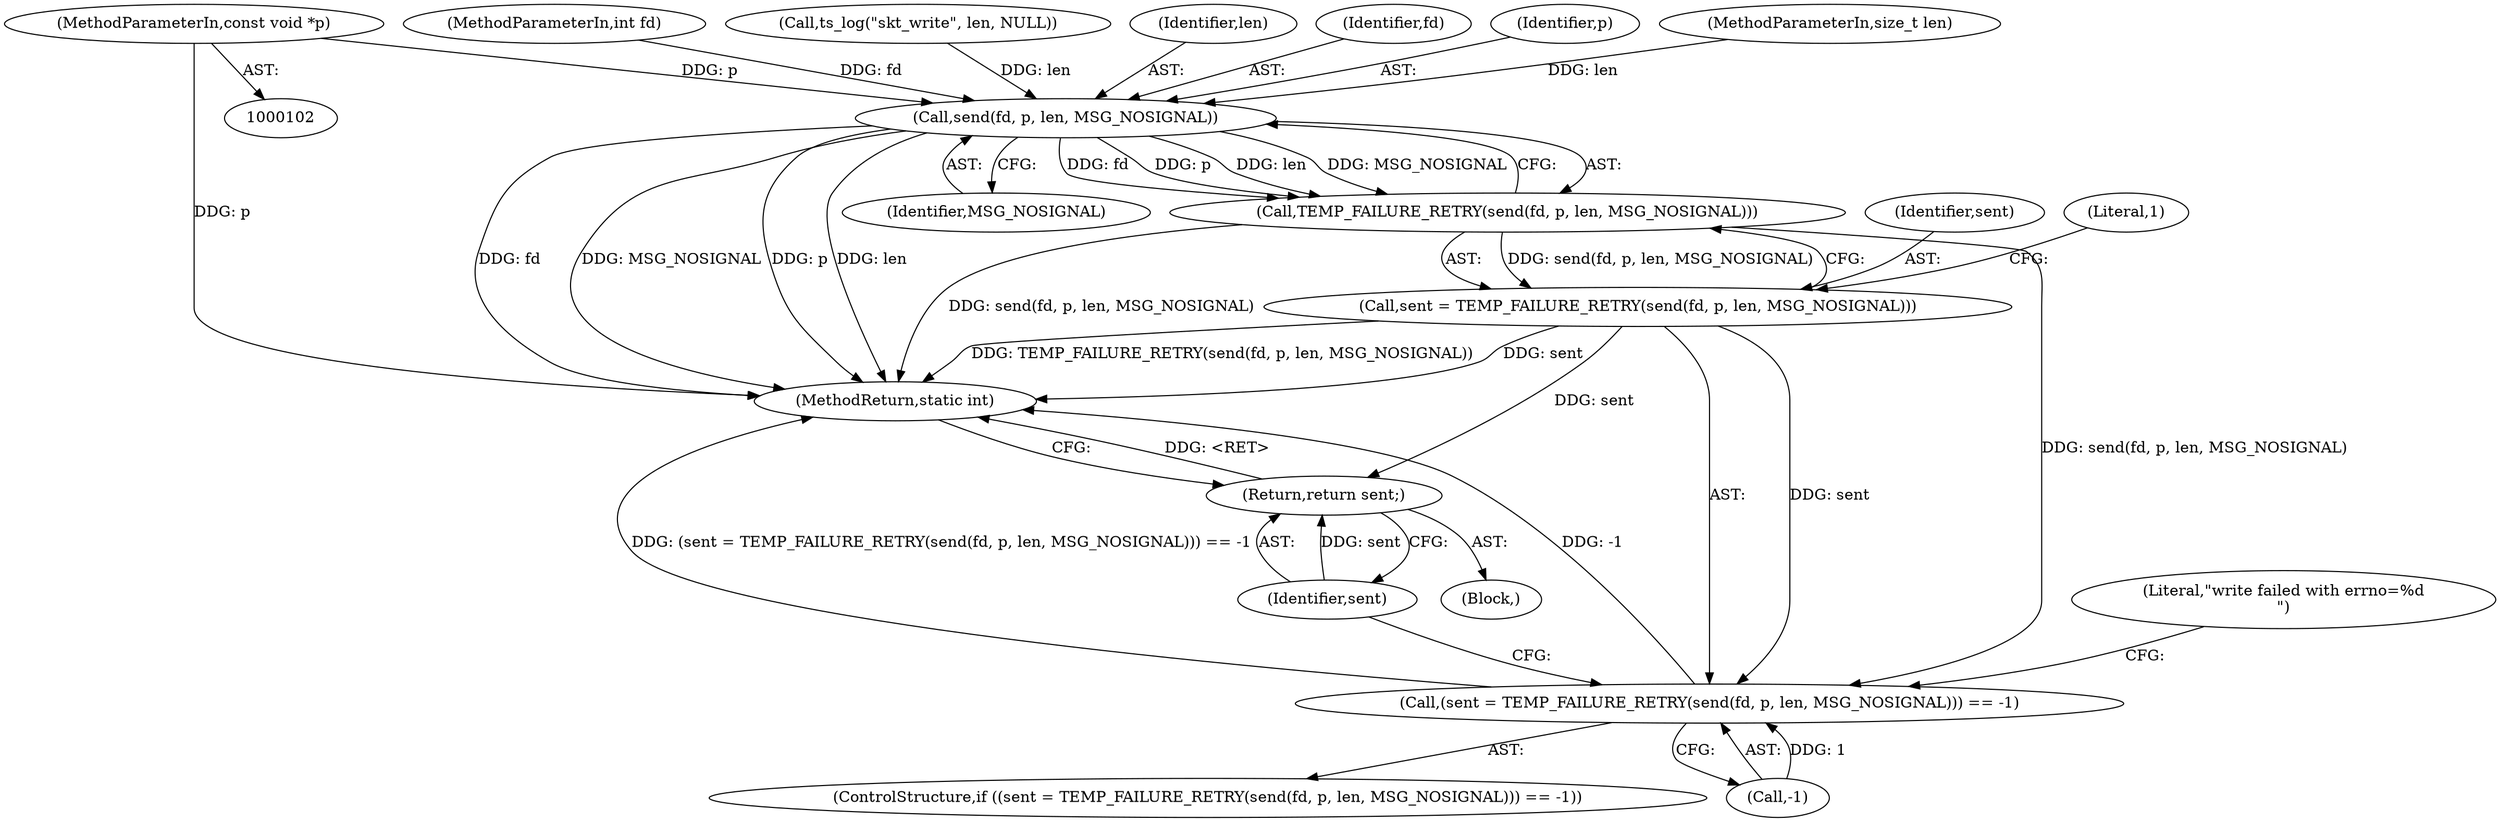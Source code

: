 digraph "0_Android_472271b153c5dc53c28beac55480a8d8434b2d5c_6@pointer" {
"1000104" [label="(MethodParameterIn,const void *p)"];
"1000140" [label="(Call,send(fd, p, len, MSG_NOSIGNAL))"];
"1000139" [label="(Call,TEMP_FAILURE_RETRY(send(fd, p, len, MSG_NOSIGNAL)))"];
"1000136" [label="(Call,(sent = TEMP_FAILURE_RETRY(send(fd, p, len, MSG_NOSIGNAL))) == -1)"];
"1000137" [label="(Call,sent = TEMP_FAILURE_RETRY(send(fd, p, len, MSG_NOSIGNAL)))"];
"1000154" [label="(Return,return sent;)"];
"1000154" [label="(Return,return sent;)"];
"1000141" [label="(Identifier,fd)"];
"1000142" [label="(Identifier,p)"];
"1000138" [label="(Identifier,sent)"];
"1000105" [label="(MethodParameterIn,size_t len)"];
"1000140" [label="(Call,send(fd, p, len, MSG_NOSIGNAL))"];
"1000156" [label="(MethodReturn,static int)"];
"1000103" [label="(MethodParameterIn,int fd)"];
"1000155" [label="(Identifier,sent)"];
"1000136" [label="(Call,(sent = TEMP_FAILURE_RETRY(send(fd, p, len, MSG_NOSIGNAL))) == -1)"];
"1000135" [label="(ControlStructure,if ((sent = TEMP_FAILURE_RETRY(send(fd, p, len, MSG_NOSIGNAL))) == -1))"];
"1000106" [label="(Block,)"];
"1000131" [label="(Call,ts_log(\"skt_write\", len, NULL))"];
"1000145" [label="(Call,-1)"];
"1000149" [label="(Literal,\"write failed with errno=%d\n\")"];
"1000104" [label="(MethodParameterIn,const void *p)"];
"1000139" [label="(Call,TEMP_FAILURE_RETRY(send(fd, p, len, MSG_NOSIGNAL)))"];
"1000137" [label="(Call,sent = TEMP_FAILURE_RETRY(send(fd, p, len, MSG_NOSIGNAL)))"];
"1000146" [label="(Literal,1)"];
"1000143" [label="(Identifier,len)"];
"1000144" [label="(Identifier,MSG_NOSIGNAL)"];
"1000104" -> "1000102"  [label="AST: "];
"1000104" -> "1000156"  [label="DDG: p"];
"1000104" -> "1000140"  [label="DDG: p"];
"1000140" -> "1000139"  [label="AST: "];
"1000140" -> "1000144"  [label="CFG: "];
"1000141" -> "1000140"  [label="AST: "];
"1000142" -> "1000140"  [label="AST: "];
"1000143" -> "1000140"  [label="AST: "];
"1000144" -> "1000140"  [label="AST: "];
"1000139" -> "1000140"  [label="CFG: "];
"1000140" -> "1000156"  [label="DDG: p"];
"1000140" -> "1000156"  [label="DDG: fd"];
"1000140" -> "1000156"  [label="DDG: MSG_NOSIGNAL"];
"1000140" -> "1000156"  [label="DDG: len"];
"1000140" -> "1000139"  [label="DDG: fd"];
"1000140" -> "1000139"  [label="DDG: p"];
"1000140" -> "1000139"  [label="DDG: len"];
"1000140" -> "1000139"  [label="DDG: MSG_NOSIGNAL"];
"1000103" -> "1000140"  [label="DDG: fd"];
"1000131" -> "1000140"  [label="DDG: len"];
"1000105" -> "1000140"  [label="DDG: len"];
"1000139" -> "1000137"  [label="AST: "];
"1000137" -> "1000139"  [label="CFG: "];
"1000139" -> "1000156"  [label="DDG: send(fd, p, len, MSG_NOSIGNAL)"];
"1000139" -> "1000136"  [label="DDG: send(fd, p, len, MSG_NOSIGNAL)"];
"1000139" -> "1000137"  [label="DDG: send(fd, p, len, MSG_NOSIGNAL)"];
"1000136" -> "1000135"  [label="AST: "];
"1000136" -> "1000145"  [label="CFG: "];
"1000137" -> "1000136"  [label="AST: "];
"1000145" -> "1000136"  [label="AST: "];
"1000149" -> "1000136"  [label="CFG: "];
"1000155" -> "1000136"  [label="CFG: "];
"1000136" -> "1000156"  [label="DDG: (sent = TEMP_FAILURE_RETRY(send(fd, p, len, MSG_NOSIGNAL))) == -1"];
"1000136" -> "1000156"  [label="DDG: -1"];
"1000137" -> "1000136"  [label="DDG: sent"];
"1000145" -> "1000136"  [label="DDG: 1"];
"1000138" -> "1000137"  [label="AST: "];
"1000146" -> "1000137"  [label="CFG: "];
"1000137" -> "1000156"  [label="DDG: sent"];
"1000137" -> "1000156"  [label="DDG: TEMP_FAILURE_RETRY(send(fd, p, len, MSG_NOSIGNAL))"];
"1000137" -> "1000154"  [label="DDG: sent"];
"1000154" -> "1000106"  [label="AST: "];
"1000154" -> "1000155"  [label="CFG: "];
"1000155" -> "1000154"  [label="AST: "];
"1000156" -> "1000154"  [label="CFG: "];
"1000154" -> "1000156"  [label="DDG: <RET>"];
"1000155" -> "1000154"  [label="DDG: sent"];
}
